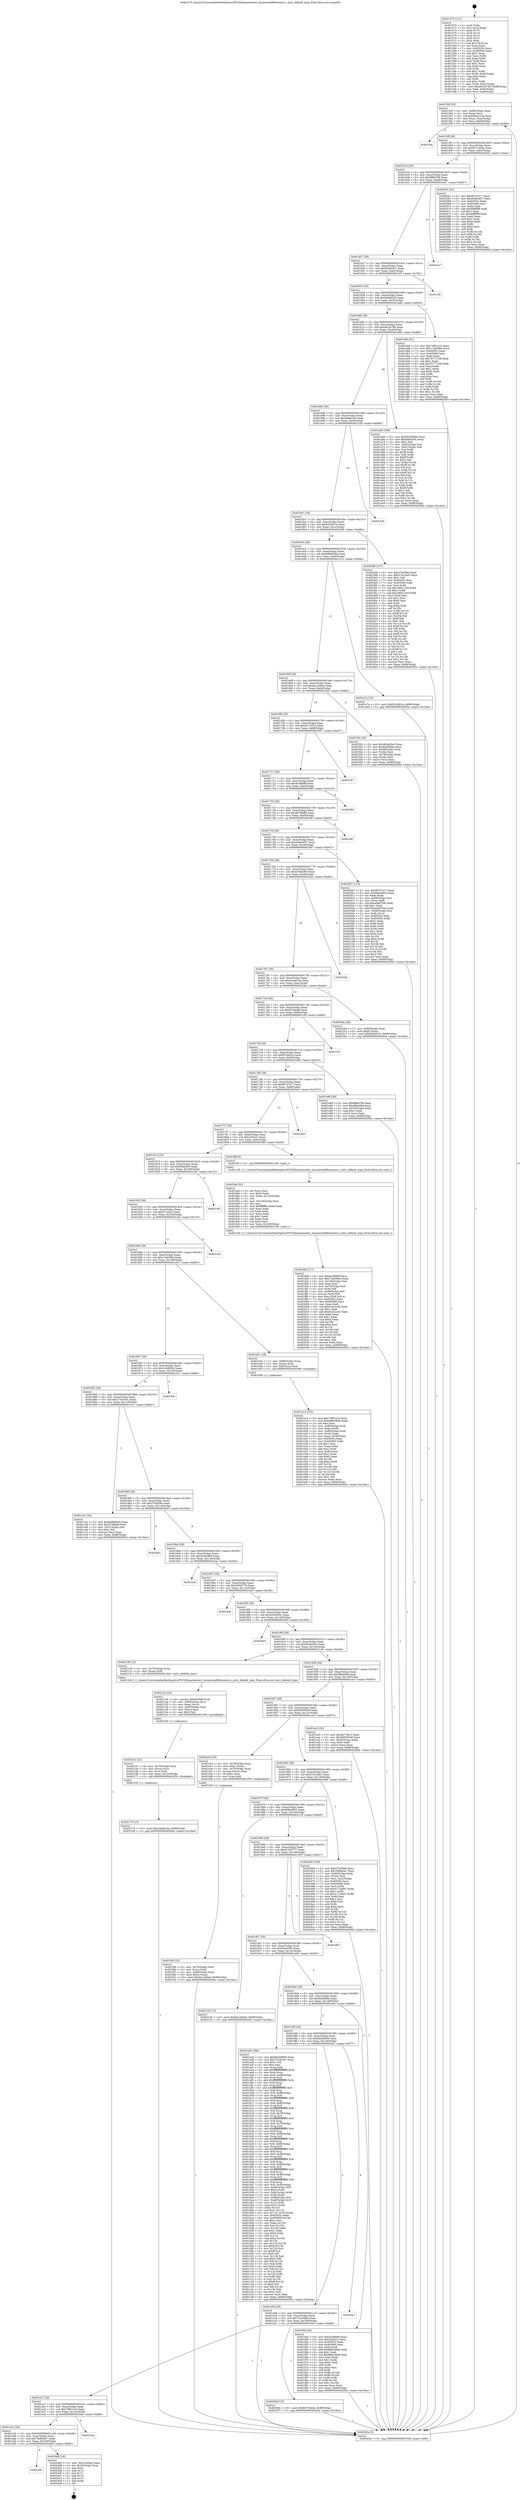 digraph "0x401570" {
  label = "0x401570 (/mnt/c/Users/mathe/Desktop/tcc/POCII/binaries/extr_linuxarchx86kvmmtrr.c_mtrr_default_type_Final-ollvm.out::main(0))"
  labelloc = "t"
  node[shape=record]

  Entry [label="",width=0.3,height=0.3,shape=circle,fillcolor=black,style=filled]
  "0x4015df" [label="{
     0x4015df [32]\l
     | [instrs]\l
     &nbsp;&nbsp;0x4015df \<+6\>: mov -0x98(%rbp),%eax\l
     &nbsp;&nbsp;0x4015e5 \<+2\>: mov %eax,%ecx\l
     &nbsp;&nbsp;0x4015e7 \<+6\>: sub $0x80b2c1be,%ecx\l
     &nbsp;&nbsp;0x4015ed \<+6\>: mov %eax,-0xac(%rbp)\l
     &nbsp;&nbsp;0x4015f3 \<+6\>: mov %ecx,-0xb0(%rbp)\l
     &nbsp;&nbsp;0x4015f9 \<+6\>: je 000000000040234a \<main+0xdda\>\l
  }"]
  "0x40234a" [label="{
     0x40234a\l
  }", style=dashed]
  "0x4015ff" [label="{
     0x4015ff [28]\l
     | [instrs]\l
     &nbsp;&nbsp;0x4015ff \<+5\>: jmp 0000000000401604 \<main+0x94\>\l
     &nbsp;&nbsp;0x401604 \<+6\>: mov -0xac(%rbp),%eax\l
     &nbsp;&nbsp;0x40160a \<+5\>: sub $0x82714b4a,%eax\l
     &nbsp;&nbsp;0x40160f \<+6\>: mov %eax,-0xb4(%rbp)\l
     &nbsp;&nbsp;0x401615 \<+6\>: je 000000000040205c \<main+0xaec\>\l
  }"]
  Exit [label="",width=0.3,height=0.3,shape=circle,fillcolor=black,style=filled,peripheries=2]
  "0x40205c" [label="{
     0x40205c [91]\l
     | [instrs]\l
     &nbsp;&nbsp;0x40205c \<+5\>: mov $0xf97d7e17,%eax\l
     &nbsp;&nbsp;0x402061 \<+5\>: mov $0xe04e3d37,%ecx\l
     &nbsp;&nbsp;0x402066 \<+7\>: mov 0x40505c,%edx\l
     &nbsp;&nbsp;0x40206d \<+7\>: mov 0x405060,%esi\l
     &nbsp;&nbsp;0x402074 \<+2\>: mov %edx,%edi\l
     &nbsp;&nbsp;0x402076 \<+6\>: add $0x4fdff5f9,%edi\l
     &nbsp;&nbsp;0x40207c \<+3\>: sub $0x1,%edi\l
     &nbsp;&nbsp;0x40207f \<+6\>: sub $0x4fdff5f9,%edi\l
     &nbsp;&nbsp;0x402085 \<+3\>: imul %edi,%edx\l
     &nbsp;&nbsp;0x402088 \<+3\>: and $0x1,%edx\l
     &nbsp;&nbsp;0x40208b \<+3\>: cmp $0x0,%edx\l
     &nbsp;&nbsp;0x40208e \<+4\>: sete %r8b\l
     &nbsp;&nbsp;0x402092 \<+3\>: cmp $0xa,%esi\l
     &nbsp;&nbsp;0x402095 \<+4\>: setl %r9b\l
     &nbsp;&nbsp;0x402099 \<+3\>: mov %r8b,%r10b\l
     &nbsp;&nbsp;0x40209c \<+3\>: and %r9b,%r10b\l
     &nbsp;&nbsp;0x40209f \<+3\>: xor %r9b,%r8b\l
     &nbsp;&nbsp;0x4020a2 \<+3\>: or %r8b,%r10b\l
     &nbsp;&nbsp;0x4020a5 \<+4\>: test $0x1,%r10b\l
     &nbsp;&nbsp;0x4020a9 \<+3\>: cmovne %ecx,%eax\l
     &nbsp;&nbsp;0x4020ac \<+6\>: mov %eax,-0x98(%rbp)\l
     &nbsp;&nbsp;0x4020b2 \<+5\>: jmp 000000000040265a \<main+0x10ea\>\l
  }"]
  "0x40161b" [label="{
     0x40161b [28]\l
     | [instrs]\l
     &nbsp;&nbsp;0x40161b \<+5\>: jmp 0000000000401620 \<main+0xb0\>\l
     &nbsp;&nbsp;0x401620 \<+6\>: mov -0xac(%rbp),%eax\l
     &nbsp;&nbsp;0x401626 \<+5\>: sub $0x8ffe8798,%eax\l
     &nbsp;&nbsp;0x40162b \<+6\>: mov %eax,-0xb8(%rbp)\l
     &nbsp;&nbsp;0x401631 \<+6\>: je 0000000000401ea7 \<main+0x937\>\l
  }"]
  "0x401a5f" [label="{
     0x401a5f\l
  }", style=dashed]
  "0x401ea7" [label="{
     0x401ea7\l
  }", style=dashed]
  "0x401637" [label="{
     0x401637 [28]\l
     | [instrs]\l
     &nbsp;&nbsp;0x401637 \<+5\>: jmp 000000000040163c \<main+0xcc\>\l
     &nbsp;&nbsp;0x40163c \<+6\>: mov -0xac(%rbp),%eax\l
     &nbsp;&nbsp;0x401642 \<+5\>: sub $0x90d624a7,%eax\l
     &nbsp;&nbsp;0x401647 \<+6\>: mov %eax,-0xbc(%rbp)\l
     &nbsp;&nbsp;0x40164d \<+6\>: je 0000000000401cf2 \<main+0x782\>\l
  }"]
  "0x4024d5" [label="{
     0x4024d5 [18]\l
     | [instrs]\l
     &nbsp;&nbsp;0x4024d5 \<+3\>: mov -0x2c(%rbp),%eax\l
     &nbsp;&nbsp;0x4024d8 \<+4\>: lea -0x28(%rbp),%rsp\l
     &nbsp;&nbsp;0x4024dc \<+1\>: pop %rbx\l
     &nbsp;&nbsp;0x4024dd \<+2\>: pop %r12\l
     &nbsp;&nbsp;0x4024df \<+2\>: pop %r13\l
     &nbsp;&nbsp;0x4024e1 \<+2\>: pop %r14\l
     &nbsp;&nbsp;0x4024e3 \<+2\>: pop %r15\l
     &nbsp;&nbsp;0x4024e5 \<+1\>: pop %rbp\l
     &nbsp;&nbsp;0x4024e6 \<+1\>: ret\l
  }"]
  "0x401cf2" [label="{
     0x401cf2\l
  }", style=dashed]
  "0x401653" [label="{
     0x401653 [28]\l
     | [instrs]\l
     &nbsp;&nbsp;0x401653 \<+5\>: jmp 0000000000401658 \<main+0xe8\>\l
     &nbsp;&nbsp;0x401658 \<+6\>: mov -0xac(%rbp),%eax\l
     &nbsp;&nbsp;0x40165e \<+5\>: sub $0x9a98db25,%eax\l
     &nbsp;&nbsp;0x401663 \<+6\>: mov %eax,-0xc0(%rbp)\l
     &nbsp;&nbsp;0x401669 \<+6\>: je 0000000000401da6 \<main+0x836\>\l
  }"]
  "0x401a43" [label="{
     0x401a43 [28]\l
     | [instrs]\l
     &nbsp;&nbsp;0x401a43 \<+5\>: jmp 0000000000401a48 \<main+0x4d8\>\l
     &nbsp;&nbsp;0x401a48 \<+6\>: mov -0xac(%rbp),%eax\l
     &nbsp;&nbsp;0x401a4e \<+5\>: sub $0x78d9e3e7,%eax\l
     &nbsp;&nbsp;0x401a53 \<+6\>: mov %eax,-0x150(%rbp)\l
     &nbsp;&nbsp;0x401a59 \<+6\>: je 00000000004024d5 \<main+0xf65\>\l
  }"]
  "0x401da6" [label="{
     0x401da6 [91]\l
     | [instrs]\l
     &nbsp;&nbsp;0x401da6 \<+5\>: mov $0x74f61e1b,%eax\l
     &nbsp;&nbsp;0x401dab \<+5\>: mov $0x17a6296a,%ecx\l
     &nbsp;&nbsp;0x401db0 \<+7\>: mov 0x40505c,%edx\l
     &nbsp;&nbsp;0x401db7 \<+7\>: mov 0x405060,%esi\l
     &nbsp;&nbsp;0x401dbe \<+2\>: mov %edx,%edi\l
     &nbsp;&nbsp;0x401dc0 \<+6\>: sub $0x7b771339,%edi\l
     &nbsp;&nbsp;0x401dc6 \<+3\>: sub $0x1,%edi\l
     &nbsp;&nbsp;0x401dc9 \<+6\>: add $0x7b771339,%edi\l
     &nbsp;&nbsp;0x401dcf \<+3\>: imul %edi,%edx\l
     &nbsp;&nbsp;0x401dd2 \<+3\>: and $0x1,%edx\l
     &nbsp;&nbsp;0x401dd5 \<+3\>: cmp $0x0,%edx\l
     &nbsp;&nbsp;0x401dd8 \<+4\>: sete %r8b\l
     &nbsp;&nbsp;0x401ddc \<+3\>: cmp $0xa,%esi\l
     &nbsp;&nbsp;0x401ddf \<+4\>: setl %r9b\l
     &nbsp;&nbsp;0x401de3 \<+3\>: mov %r8b,%r10b\l
     &nbsp;&nbsp;0x401de6 \<+3\>: and %r9b,%r10b\l
     &nbsp;&nbsp;0x401de9 \<+3\>: xor %r9b,%r8b\l
     &nbsp;&nbsp;0x401dec \<+3\>: or %r8b,%r10b\l
     &nbsp;&nbsp;0x401def \<+4\>: test $0x1,%r10b\l
     &nbsp;&nbsp;0x401df3 \<+3\>: cmovne %ecx,%eax\l
     &nbsp;&nbsp;0x401df6 \<+6\>: mov %eax,-0x98(%rbp)\l
     &nbsp;&nbsp;0x401dfc \<+5\>: jmp 000000000040265a \<main+0x10ea\>\l
  }"]
  "0x40166f" [label="{
     0x40166f [28]\l
     | [instrs]\l
     &nbsp;&nbsp;0x40166f \<+5\>: jmp 0000000000401674 \<main+0x104\>\l
     &nbsp;&nbsp;0x401674 \<+6\>: mov -0xac(%rbp),%eax\l
     &nbsp;&nbsp;0x40167a \<+5\>: sub $0xa9c2b788,%eax\l
     &nbsp;&nbsp;0x40167f \<+6\>: mov %eax,-0xc4(%rbp)\l
     &nbsp;&nbsp;0x401685 \<+6\>: je 0000000000401a69 \<main+0x4f9\>\l
  }"]
  "0x40254d" [label="{
     0x40254d\l
  }", style=dashed]
  "0x401a69" [label="{
     0x401a69 [106]\l
     | [instrs]\l
     &nbsp;&nbsp;0x401a69 \<+5\>: mov $0x6b2b9066,%eax\l
     &nbsp;&nbsp;0x401a6e \<+5\>: mov $0x64be55fc,%ecx\l
     &nbsp;&nbsp;0x401a73 \<+2\>: mov $0x1,%dl\l
     &nbsp;&nbsp;0x401a75 \<+7\>: mov -0x92(%rbp),%sil\l
     &nbsp;&nbsp;0x401a7c \<+7\>: mov -0x91(%rbp),%dil\l
     &nbsp;&nbsp;0x401a83 \<+3\>: mov %sil,%r8b\l
     &nbsp;&nbsp;0x401a86 \<+4\>: xor $0xff,%r8b\l
     &nbsp;&nbsp;0x401a8a \<+3\>: mov %dil,%r9b\l
     &nbsp;&nbsp;0x401a8d \<+4\>: xor $0xff,%r9b\l
     &nbsp;&nbsp;0x401a91 \<+3\>: xor $0x1,%dl\l
     &nbsp;&nbsp;0x401a94 \<+3\>: mov %r8b,%r10b\l
     &nbsp;&nbsp;0x401a97 \<+4\>: and $0xff,%r10b\l
     &nbsp;&nbsp;0x401a9b \<+3\>: and %dl,%sil\l
     &nbsp;&nbsp;0x401a9e \<+3\>: mov %r9b,%r11b\l
     &nbsp;&nbsp;0x401aa1 \<+4\>: and $0xff,%r11b\l
     &nbsp;&nbsp;0x401aa5 \<+3\>: and %dl,%dil\l
     &nbsp;&nbsp;0x401aa8 \<+3\>: or %sil,%r10b\l
     &nbsp;&nbsp;0x401aab \<+3\>: or %dil,%r11b\l
     &nbsp;&nbsp;0x401aae \<+3\>: xor %r11b,%r10b\l
     &nbsp;&nbsp;0x401ab1 \<+3\>: or %r9b,%r8b\l
     &nbsp;&nbsp;0x401ab4 \<+4\>: xor $0xff,%r8b\l
     &nbsp;&nbsp;0x401ab8 \<+3\>: or $0x1,%dl\l
     &nbsp;&nbsp;0x401abb \<+3\>: and %dl,%r8b\l
     &nbsp;&nbsp;0x401abe \<+3\>: or %r8b,%r10b\l
     &nbsp;&nbsp;0x401ac1 \<+4\>: test $0x1,%r10b\l
     &nbsp;&nbsp;0x401ac5 \<+3\>: cmovne %ecx,%eax\l
     &nbsp;&nbsp;0x401ac8 \<+6\>: mov %eax,-0x98(%rbp)\l
     &nbsp;&nbsp;0x401ace \<+5\>: jmp 000000000040265a \<main+0x10ea\>\l
  }"]
  "0x40168b" [label="{
     0x40168b [28]\l
     | [instrs]\l
     &nbsp;&nbsp;0x40168b \<+5\>: jmp 0000000000401690 \<main+0x120\>\l
     &nbsp;&nbsp;0x401690 \<+6\>: mov -0xac(%rbp),%eax\l
     &nbsp;&nbsp;0x401696 \<+5\>: sub $0xb0fa024d,%eax\l
     &nbsp;&nbsp;0x40169b \<+6\>: mov %eax,-0xc8(%rbp)\l
     &nbsp;&nbsp;0x4016a1 \<+6\>: je 0000000000402328 \<main+0xdb8\>\l
  }"]
  "0x40265a" [label="{
     0x40265a [5]\l
     | [instrs]\l
     &nbsp;&nbsp;0x40265a \<+5\>: jmp 00000000004015df \<main+0x6f\>\l
  }"]
  "0x401570" [label="{
     0x401570 [111]\l
     | [instrs]\l
     &nbsp;&nbsp;0x401570 \<+1\>: push %rbp\l
     &nbsp;&nbsp;0x401571 \<+3\>: mov %rsp,%rbp\l
     &nbsp;&nbsp;0x401574 \<+2\>: push %r15\l
     &nbsp;&nbsp;0x401576 \<+2\>: push %r14\l
     &nbsp;&nbsp;0x401578 \<+2\>: push %r13\l
     &nbsp;&nbsp;0x40157a \<+2\>: push %r12\l
     &nbsp;&nbsp;0x40157c \<+1\>: push %rbx\l
     &nbsp;&nbsp;0x40157d \<+7\>: sub $0x158,%rsp\l
     &nbsp;&nbsp;0x401584 \<+2\>: xor %eax,%eax\l
     &nbsp;&nbsp;0x401586 \<+7\>: mov 0x40505c,%ecx\l
     &nbsp;&nbsp;0x40158d \<+7\>: mov 0x405060,%edx\l
     &nbsp;&nbsp;0x401594 \<+3\>: sub $0x1,%eax\l
     &nbsp;&nbsp;0x401597 \<+3\>: mov %ecx,%r8d\l
     &nbsp;&nbsp;0x40159a \<+3\>: add %eax,%r8d\l
     &nbsp;&nbsp;0x40159d \<+4\>: imul %r8d,%ecx\l
     &nbsp;&nbsp;0x4015a1 \<+3\>: and $0x1,%ecx\l
     &nbsp;&nbsp;0x4015a4 \<+3\>: cmp $0x0,%ecx\l
     &nbsp;&nbsp;0x4015a7 \<+4\>: sete %r9b\l
     &nbsp;&nbsp;0x4015ab \<+4\>: and $0x1,%r9b\l
     &nbsp;&nbsp;0x4015af \<+7\>: mov %r9b,-0x92(%rbp)\l
     &nbsp;&nbsp;0x4015b6 \<+3\>: cmp $0xa,%edx\l
     &nbsp;&nbsp;0x4015b9 \<+4\>: setl %r9b\l
     &nbsp;&nbsp;0x4015bd \<+4\>: and $0x1,%r9b\l
     &nbsp;&nbsp;0x4015c1 \<+7\>: mov %r9b,-0x91(%rbp)\l
     &nbsp;&nbsp;0x4015c8 \<+10\>: movl $0xa9c2b788,-0x98(%rbp)\l
     &nbsp;&nbsp;0x4015d2 \<+6\>: mov %edi,-0x9c(%rbp)\l
     &nbsp;&nbsp;0x4015d8 \<+7\>: mov %rsi,-0xa8(%rbp)\l
  }"]
  "0x402176" [label="{
     0x402176 [15]\l
     | [instrs]\l
     &nbsp;&nbsp;0x402176 \<+10\>: movl $0xe3aa91da,-0x98(%rbp)\l
     &nbsp;&nbsp;0x402180 \<+5\>: jmp 000000000040265a \<main+0x10ea\>\l
  }"]
  "0x402328" [label="{
     0x402328\l
  }", style=dashed]
  "0x4016a7" [label="{
     0x4016a7 [28]\l
     | [instrs]\l
     &nbsp;&nbsp;0x4016a7 \<+5\>: jmp 00000000004016ac \<main+0x13c\>\l
     &nbsp;&nbsp;0x4016ac \<+6\>: mov -0xac(%rbp),%eax\l
     &nbsp;&nbsp;0x4016b2 \<+5\>: sub $0xb2fc9514,%eax\l
     &nbsp;&nbsp;0x4016b7 \<+6\>: mov %eax,-0xcc(%rbp)\l
     &nbsp;&nbsp;0x4016bd \<+6\>: je 00000000004023d6 \<main+0xe66\>\l
  }"]
  "0x402161" [label="{
     0x402161 [21]\l
     | [instrs]\l
     &nbsp;&nbsp;0x402161 \<+4\>: mov -0x70(%rbp),%rcx\l
     &nbsp;&nbsp;0x402165 \<+3\>: mov (%rcx),%rcx\l
     &nbsp;&nbsp;0x402168 \<+3\>: mov %rcx,%rdi\l
     &nbsp;&nbsp;0x40216b \<+6\>: mov %eax,-0x15c(%rbp)\l
     &nbsp;&nbsp;0x402171 \<+5\>: call 0000000000401030 \<free@plt\>\l
     | [calls]\l
     &nbsp;&nbsp;0x401030 \{1\} (unknown)\l
  }"]
  "0x4023d6" [label="{
     0x4023d6 [147]\l
     | [instrs]\l
     &nbsp;&nbsp;0x4023d6 \<+5\>: mov $0x276cf58e,%eax\l
     &nbsp;&nbsp;0x4023db \<+5\>: mov $0x57d145e3,%ecx\l
     &nbsp;&nbsp;0x4023e0 \<+2\>: mov $0x1,%dl\l
     &nbsp;&nbsp;0x4023e2 \<+7\>: mov 0x40505c,%esi\l
     &nbsp;&nbsp;0x4023e9 \<+7\>: mov 0x405060,%edi\l
     &nbsp;&nbsp;0x4023f0 \<+3\>: mov %esi,%r8d\l
     &nbsp;&nbsp;0x4023f3 \<+7\>: sub $0x1892125d,%r8d\l
     &nbsp;&nbsp;0x4023fa \<+4\>: sub $0x1,%r8d\l
     &nbsp;&nbsp;0x4023fe \<+7\>: add $0x1892125d,%r8d\l
     &nbsp;&nbsp;0x402405 \<+4\>: imul %r8d,%esi\l
     &nbsp;&nbsp;0x402409 \<+3\>: and $0x1,%esi\l
     &nbsp;&nbsp;0x40240c \<+3\>: cmp $0x0,%esi\l
     &nbsp;&nbsp;0x40240f \<+4\>: sete %r9b\l
     &nbsp;&nbsp;0x402413 \<+3\>: cmp $0xa,%edi\l
     &nbsp;&nbsp;0x402416 \<+4\>: setl %r10b\l
     &nbsp;&nbsp;0x40241a \<+3\>: mov %r9b,%r11b\l
     &nbsp;&nbsp;0x40241d \<+4\>: xor $0xff,%r11b\l
     &nbsp;&nbsp;0x402421 \<+3\>: mov %r10b,%bl\l
     &nbsp;&nbsp;0x402424 \<+3\>: xor $0xff,%bl\l
     &nbsp;&nbsp;0x402427 \<+3\>: xor $0x1,%dl\l
     &nbsp;&nbsp;0x40242a \<+3\>: mov %r11b,%r14b\l
     &nbsp;&nbsp;0x40242d \<+4\>: and $0xff,%r14b\l
     &nbsp;&nbsp;0x402431 \<+3\>: and %dl,%r9b\l
     &nbsp;&nbsp;0x402434 \<+3\>: mov %bl,%r15b\l
     &nbsp;&nbsp;0x402437 \<+4\>: and $0xff,%r15b\l
     &nbsp;&nbsp;0x40243b \<+3\>: and %dl,%r10b\l
     &nbsp;&nbsp;0x40243e \<+3\>: or %r9b,%r14b\l
     &nbsp;&nbsp;0x402441 \<+3\>: or %r10b,%r15b\l
     &nbsp;&nbsp;0x402444 \<+3\>: xor %r15b,%r14b\l
     &nbsp;&nbsp;0x402447 \<+3\>: or %bl,%r11b\l
     &nbsp;&nbsp;0x40244a \<+4\>: xor $0xff,%r11b\l
     &nbsp;&nbsp;0x40244e \<+3\>: or $0x1,%dl\l
     &nbsp;&nbsp;0x402451 \<+3\>: and %dl,%r11b\l
     &nbsp;&nbsp;0x402454 \<+3\>: or %r11b,%r14b\l
     &nbsp;&nbsp;0x402457 \<+4\>: test $0x1,%r14b\l
     &nbsp;&nbsp;0x40245b \<+3\>: cmovne %ecx,%eax\l
     &nbsp;&nbsp;0x40245e \<+6\>: mov %eax,-0x98(%rbp)\l
     &nbsp;&nbsp;0x402464 \<+5\>: jmp 000000000040265a \<main+0x10ea\>\l
  }"]
  "0x4016c3" [label="{
     0x4016c3 [28]\l
     | [instrs]\l
     &nbsp;&nbsp;0x4016c3 \<+5\>: jmp 00000000004016c8 \<main+0x158\>\l
     &nbsp;&nbsp;0x4016c8 \<+6\>: mov -0xac(%rbp),%eax\l
     &nbsp;&nbsp;0x4016ce \<+5\>: sub $0xb866364e,%eax\l
     &nbsp;&nbsp;0x4016d3 \<+6\>: mov %eax,-0xd0(%rbp)\l
     &nbsp;&nbsp;0x4016d9 \<+6\>: je 0000000000401e7a \<main+0x90a\>\l
  }"]
  "0x402144" [label="{
     0x402144 [29]\l
     | [instrs]\l
     &nbsp;&nbsp;0x402144 \<+10\>: movabs $0x4030d6,%rdi\l
     &nbsp;&nbsp;0x40214e \<+4\>: mov -0x60(%rbp),%rcx\l
     &nbsp;&nbsp;0x402152 \<+2\>: mov %eax,(%rcx)\l
     &nbsp;&nbsp;0x402154 \<+4\>: mov -0x60(%rbp),%rcx\l
     &nbsp;&nbsp;0x402158 \<+2\>: mov (%rcx),%esi\l
     &nbsp;&nbsp;0x40215a \<+2\>: mov $0x0,%al\l
     &nbsp;&nbsp;0x40215c \<+5\>: call 0000000000401040 \<printf@plt\>\l
     | [calls]\l
     &nbsp;&nbsp;0x401040 \{1\} (unknown)\l
  }"]
  "0x401e7a" [label="{
     0x401e7a [15]\l
     | [instrs]\l
     &nbsp;&nbsp;0x401e7a \<+10\>: movl $0xf516d01a,-0x98(%rbp)\l
     &nbsp;&nbsp;0x401e84 \<+5\>: jmp 000000000040265a \<main+0x10ea\>\l
  }"]
  "0x4016df" [label="{
     0x4016df [28]\l
     | [instrs]\l
     &nbsp;&nbsp;0x4016df \<+5\>: jmp 00000000004016e4 \<main+0x174\>\l
     &nbsp;&nbsp;0x4016e4 \<+6\>: mov -0xac(%rbp),%eax\l
     &nbsp;&nbsp;0x4016ea \<+5\>: sub $0xda12d0ad,%eax\l
     &nbsp;&nbsp;0x4016ef \<+6\>: mov %eax,-0xd4(%rbp)\l
     &nbsp;&nbsp;0x4016f5 \<+6\>: je 0000000000401f20 \<main+0x9b0\>\l
  }"]
  "0x401a27" [label="{
     0x401a27 [28]\l
     | [instrs]\l
     &nbsp;&nbsp;0x401a27 \<+5\>: jmp 0000000000401a2c \<main+0x4bc\>\l
     &nbsp;&nbsp;0x401a2c \<+6\>: mov -0xac(%rbp),%eax\l
     &nbsp;&nbsp;0x401a32 \<+5\>: sub $0x74f61e1b,%eax\l
     &nbsp;&nbsp;0x401a37 \<+6\>: mov %eax,-0x14c(%rbp)\l
     &nbsp;&nbsp;0x401a3d \<+6\>: je 000000000040254d \<main+0xfdd\>\l
  }"]
  "0x401f20" [label="{
     0x401f20 [36]\l
     | [instrs]\l
     &nbsp;&nbsp;0x401f20 \<+5\>: mov $0x463a05e3,%eax\l
     &nbsp;&nbsp;0x401f25 \<+5\>: mov $0x6a00fdda,%ecx\l
     &nbsp;&nbsp;0x401f2a \<+4\>: mov -0x68(%rbp),%rdx\l
     &nbsp;&nbsp;0x401f2e \<+2\>: mov (%rdx),%esi\l
     &nbsp;&nbsp;0x401f30 \<+4\>: mov -0x78(%rbp),%rdx\l
     &nbsp;&nbsp;0x401f34 \<+2\>: cmp (%rdx),%esi\l
     &nbsp;&nbsp;0x401f36 \<+3\>: cmovl %ecx,%eax\l
     &nbsp;&nbsp;0x401f39 \<+6\>: mov %eax,-0x98(%rbp)\l
     &nbsp;&nbsp;0x401f3f \<+5\>: jmp 000000000040265a \<main+0x10ea\>\l
  }"]
  "0x4016fb" [label="{
     0x4016fb [28]\l
     | [instrs]\l
     &nbsp;&nbsp;0x4016fb \<+5\>: jmp 0000000000401700 \<main+0x190\>\l
     &nbsp;&nbsp;0x401700 \<+6\>: mov -0xac(%rbp),%eax\l
     &nbsp;&nbsp;0x401706 \<+5\>: sub $0xda77af13,%eax\l
     &nbsp;&nbsp;0x40170b \<+6\>: mov %eax,-0xd8(%rbp)\l
     &nbsp;&nbsp;0x401711 \<+6\>: je 0000000000402397 \<main+0xe27\>\l
  }"]
  "0x40204d" [label="{
     0x40204d [15]\l
     | [instrs]\l
     &nbsp;&nbsp;0x40204d \<+10\>: movl $0x82714b4a,-0x98(%rbp)\l
     &nbsp;&nbsp;0x402057 \<+5\>: jmp 000000000040265a \<main+0x10ea\>\l
  }"]
  "0x402397" [label="{
     0x402397\l
  }", style=dashed]
  "0x401717" [label="{
     0x401717 [28]\l
     | [instrs]\l
     &nbsp;&nbsp;0x401717 \<+5\>: jmp 000000000040171c \<main+0x1ac\>\l
     &nbsp;&nbsp;0x40171c \<+6\>: mov -0xac(%rbp),%eax\l
     &nbsp;&nbsp;0x401722 \<+5\>: sub $0xdc38fd8f,%eax\l
     &nbsp;&nbsp;0x401727 \<+6\>: mov %eax,-0xdc(%rbp)\l
     &nbsp;&nbsp;0x40172d \<+6\>: je 0000000000402580 \<main+0x1010\>\l
  }"]
  "0x401a0b" [label="{
     0x401a0b [28]\l
     | [instrs]\l
     &nbsp;&nbsp;0x401a0b \<+5\>: jmp 0000000000401a10 \<main+0x4a0\>\l
     &nbsp;&nbsp;0x401a10 \<+6\>: mov -0xac(%rbp),%eax\l
     &nbsp;&nbsp;0x401a16 \<+5\>: sub $0x72a459e3,%eax\l
     &nbsp;&nbsp;0x401a1b \<+6\>: mov %eax,-0x148(%rbp)\l
     &nbsp;&nbsp;0x401a21 \<+6\>: je 000000000040204d \<main+0xadd\>\l
  }"]
  "0x402580" [label="{
     0x402580\l
  }", style=dashed]
  "0x401733" [label="{
     0x401733 [28]\l
     | [instrs]\l
     &nbsp;&nbsp;0x401733 \<+5\>: jmp 0000000000401738 \<main+0x1c8\>\l
     &nbsp;&nbsp;0x401738 \<+6\>: mov -0xac(%rbp),%eax\l
     &nbsp;&nbsp;0x40173e \<+5\>: sub $0xdd7d8df5,%eax\l
     &nbsp;&nbsp;0x401743 \<+6\>: mov %eax,-0xe0(%rbp)\l
     &nbsp;&nbsp;0x401749 \<+6\>: je 000000000040229f \<main+0xd2f\>\l
  }"]
  "0x4024e7" [label="{
     0x4024e7\l
  }", style=dashed]
  "0x40229f" [label="{
     0x40229f\l
  }", style=dashed]
  "0x40174f" [label="{
     0x40174f [28]\l
     | [instrs]\l
     &nbsp;&nbsp;0x40174f \<+5\>: jmp 0000000000401754 \<main+0x1e4\>\l
     &nbsp;&nbsp;0x401754 \<+6\>: mov -0xac(%rbp),%eax\l
     &nbsp;&nbsp;0x40175a \<+5\>: sub $0xe04e3d37,%eax\l
     &nbsp;&nbsp;0x40175f \<+6\>: mov %eax,-0xe4(%rbp)\l
     &nbsp;&nbsp;0x401765 \<+6\>: je 00000000004020b7 \<main+0xb47\>\l
  }"]
  "0x401fd8" [label="{
     0x401fd8 [117]\l
     | [instrs]\l
     &nbsp;&nbsp;0x401fd8 \<+5\>: mov $0xdc38fd8f,%ecx\l
     &nbsp;&nbsp;0x401fdd \<+5\>: mov $0x72a459e3,%edx\l
     &nbsp;&nbsp;0x401fe2 \<+6\>: mov -0x158(%rbp),%esi\l
     &nbsp;&nbsp;0x401fe8 \<+3\>: imul %eax,%esi\l
     &nbsp;&nbsp;0x401feb \<+4\>: mov -0x70(%rbp),%r8\l
     &nbsp;&nbsp;0x401fef \<+3\>: mov (%r8),%r8\l
     &nbsp;&nbsp;0x401ff2 \<+4\>: mov -0x68(%rbp),%r9\l
     &nbsp;&nbsp;0x401ff6 \<+3\>: movslq (%r9),%r9\l
     &nbsp;&nbsp;0x401ff9 \<+4\>: mov %esi,(%r8,%r9,4)\l
     &nbsp;&nbsp;0x401ffd \<+7\>: mov 0x40505c,%eax\l
     &nbsp;&nbsp;0x402004 \<+7\>: mov 0x405060,%esi\l
     &nbsp;&nbsp;0x40200b \<+2\>: mov %eax,%edi\l
     &nbsp;&nbsp;0x40200d \<+6\>: sub $0x616c2cd2,%edi\l
     &nbsp;&nbsp;0x402013 \<+3\>: sub $0x1,%edi\l
     &nbsp;&nbsp;0x402016 \<+6\>: add $0x616c2cd2,%edi\l
     &nbsp;&nbsp;0x40201c \<+3\>: imul %edi,%eax\l
     &nbsp;&nbsp;0x40201f \<+3\>: and $0x1,%eax\l
     &nbsp;&nbsp;0x402022 \<+3\>: cmp $0x0,%eax\l
     &nbsp;&nbsp;0x402025 \<+4\>: sete %r10b\l
     &nbsp;&nbsp;0x402029 \<+3\>: cmp $0xa,%esi\l
     &nbsp;&nbsp;0x40202c \<+4\>: setl %r11b\l
     &nbsp;&nbsp;0x402030 \<+3\>: mov %r10b,%bl\l
     &nbsp;&nbsp;0x402033 \<+3\>: and %r11b,%bl\l
     &nbsp;&nbsp;0x402036 \<+3\>: xor %r11b,%r10b\l
     &nbsp;&nbsp;0x402039 \<+3\>: or %r10b,%bl\l
     &nbsp;&nbsp;0x40203c \<+3\>: test $0x1,%bl\l
     &nbsp;&nbsp;0x40203f \<+3\>: cmovne %edx,%ecx\l
     &nbsp;&nbsp;0x402042 \<+6\>: mov %ecx,-0x98(%rbp)\l
     &nbsp;&nbsp;0x402048 \<+5\>: jmp 000000000040265a \<main+0x10ea\>\l
  }"]
  "0x4020b7" [label="{
     0x4020b7 [114]\l
     | [instrs]\l
     &nbsp;&nbsp;0x4020b7 \<+5\>: mov $0xf97d7e17,%eax\l
     &nbsp;&nbsp;0x4020bc \<+5\>: mov $0x608e4653,%ecx\l
     &nbsp;&nbsp;0x4020c1 \<+2\>: xor %edx,%edx\l
     &nbsp;&nbsp;0x4020c3 \<+4\>: mov -0x68(%rbp),%rsi\l
     &nbsp;&nbsp;0x4020c7 \<+2\>: mov (%rsi),%edi\l
     &nbsp;&nbsp;0x4020c9 \<+6\>: sub $0xad4d75dc,%edi\l
     &nbsp;&nbsp;0x4020cf \<+3\>: add $0x1,%edi\l
     &nbsp;&nbsp;0x4020d2 \<+6\>: add $0xad4d75dc,%edi\l
     &nbsp;&nbsp;0x4020d8 \<+4\>: mov -0x68(%rbp),%rsi\l
     &nbsp;&nbsp;0x4020dc \<+2\>: mov %edi,(%rsi)\l
     &nbsp;&nbsp;0x4020de \<+7\>: mov 0x40505c,%edi\l
     &nbsp;&nbsp;0x4020e5 \<+8\>: mov 0x405060,%r8d\l
     &nbsp;&nbsp;0x4020ed \<+3\>: sub $0x1,%edx\l
     &nbsp;&nbsp;0x4020f0 \<+3\>: mov %edi,%r9d\l
     &nbsp;&nbsp;0x4020f3 \<+3\>: add %edx,%r9d\l
     &nbsp;&nbsp;0x4020f6 \<+4\>: imul %r9d,%edi\l
     &nbsp;&nbsp;0x4020fa \<+3\>: and $0x1,%edi\l
     &nbsp;&nbsp;0x4020fd \<+3\>: cmp $0x0,%edi\l
     &nbsp;&nbsp;0x402100 \<+4\>: sete %r10b\l
     &nbsp;&nbsp;0x402104 \<+4\>: cmp $0xa,%r8d\l
     &nbsp;&nbsp;0x402108 \<+4\>: setl %r11b\l
     &nbsp;&nbsp;0x40210c \<+3\>: mov %r10b,%bl\l
     &nbsp;&nbsp;0x40210f \<+3\>: and %r11b,%bl\l
     &nbsp;&nbsp;0x402112 \<+3\>: xor %r11b,%r10b\l
     &nbsp;&nbsp;0x402115 \<+3\>: or %r10b,%bl\l
     &nbsp;&nbsp;0x402118 \<+3\>: test $0x1,%bl\l
     &nbsp;&nbsp;0x40211b \<+3\>: cmovne %ecx,%eax\l
     &nbsp;&nbsp;0x40211e \<+6\>: mov %eax,-0x98(%rbp)\l
     &nbsp;&nbsp;0x402124 \<+5\>: jmp 000000000040265a \<main+0x10ea\>\l
  }"]
  "0x40176b" [label="{
     0x40176b [28]\l
     | [instrs]\l
     &nbsp;&nbsp;0x40176b \<+5\>: jmp 0000000000401770 \<main+0x200\>\l
     &nbsp;&nbsp;0x401770 \<+6\>: mov -0xac(%rbp),%eax\l
     &nbsp;&nbsp;0x401776 \<+5\>: sub $0xe30db260,%eax\l
     &nbsp;&nbsp;0x40177b \<+6\>: mov %eax,-0xe8(%rbp)\l
     &nbsp;&nbsp;0x401781 \<+6\>: je 00000000004022d2 \<main+0xd62\>\l
  }"]
  "0x401fa4" [label="{
     0x401fa4 [52]\l
     | [instrs]\l
     &nbsp;&nbsp;0x401fa4 \<+2\>: xor %ecx,%ecx\l
     &nbsp;&nbsp;0x401fa6 \<+5\>: mov $0x2,%edx\l
     &nbsp;&nbsp;0x401fab \<+6\>: mov %edx,-0x154(%rbp)\l
     &nbsp;&nbsp;0x401fb1 \<+1\>: cltd\l
     &nbsp;&nbsp;0x401fb2 \<+6\>: mov -0x154(%rbp),%esi\l
     &nbsp;&nbsp;0x401fb8 \<+2\>: idiv %esi\l
     &nbsp;&nbsp;0x401fba \<+6\>: imul $0xfffffffe,%edx,%edx\l
     &nbsp;&nbsp;0x401fc0 \<+2\>: mov %ecx,%edi\l
     &nbsp;&nbsp;0x401fc2 \<+2\>: sub %edx,%edi\l
     &nbsp;&nbsp;0x401fc4 \<+2\>: mov %ecx,%edx\l
     &nbsp;&nbsp;0x401fc6 \<+3\>: sub $0x1,%edx\l
     &nbsp;&nbsp;0x401fc9 \<+2\>: add %edx,%edi\l
     &nbsp;&nbsp;0x401fcb \<+2\>: sub %edi,%ecx\l
     &nbsp;&nbsp;0x401fcd \<+6\>: mov %ecx,-0x158(%rbp)\l
     &nbsp;&nbsp;0x401fd3 \<+5\>: call 0000000000401160 \<next_i\>\l
     | [calls]\l
     &nbsp;&nbsp;0x401160 \{1\} (/mnt/c/Users/mathe/Desktop/tcc/POCII/binaries/extr_linuxarchx86kvmmtrr.c_mtrr_default_type_Final-ollvm.out::next_i)\l
  }"]
  "0x4022d2" [label="{
     0x4022d2\l
  }", style=dashed]
  "0x401787" [label="{
     0x401787 [28]\l
     | [instrs]\l
     &nbsp;&nbsp;0x401787 \<+5\>: jmp 000000000040178c \<main+0x21c\>\l
     &nbsp;&nbsp;0x40178c \<+6\>: mov -0xac(%rbp),%eax\l
     &nbsp;&nbsp;0x401792 \<+5\>: sub $0xe3aa91da,%eax\l
     &nbsp;&nbsp;0x401797 \<+6\>: mov %eax,-0xec(%rbp)\l
     &nbsp;&nbsp;0x40179d \<+6\>: je 00000000004023ba \<main+0xe4a\>\l
  }"]
  "0x4019ef" [label="{
     0x4019ef [28]\l
     | [instrs]\l
     &nbsp;&nbsp;0x4019ef \<+5\>: jmp 00000000004019f4 \<main+0x484\>\l
     &nbsp;&nbsp;0x4019f4 \<+6\>: mov -0xac(%rbp),%eax\l
     &nbsp;&nbsp;0x4019fa \<+5\>: sub $0x6b2b9066,%eax\l
     &nbsp;&nbsp;0x4019ff \<+6\>: mov %eax,-0x144(%rbp)\l
     &nbsp;&nbsp;0x401a05 \<+6\>: je 00000000004024e7 \<main+0xf77\>\l
  }"]
  "0x4023ba" [label="{
     0x4023ba [28]\l
     | [instrs]\l
     &nbsp;&nbsp;0x4023ba \<+7\>: mov -0x90(%rbp),%rax\l
     &nbsp;&nbsp;0x4023c1 \<+6\>: movl $0x0,(%rax)\l
     &nbsp;&nbsp;0x4023c7 \<+10\>: movl $0xb2fc9514,-0x98(%rbp)\l
     &nbsp;&nbsp;0x4023d1 \<+5\>: jmp 000000000040265a \<main+0x10ea\>\l
  }"]
  "0x4017a3" [label="{
     0x4017a3 [28]\l
     | [instrs]\l
     &nbsp;&nbsp;0x4017a3 \<+5\>: jmp 00000000004017a8 \<main+0x238\>\l
     &nbsp;&nbsp;0x4017a8 \<+6\>: mov -0xac(%rbp),%eax\l
     &nbsp;&nbsp;0x4017ae \<+5\>: sub $0xf27fde46,%eax\l
     &nbsp;&nbsp;0x4017b3 \<+6\>: mov %eax,-0xf0(%rbp)\l
     &nbsp;&nbsp;0x4017b9 \<+6\>: je 0000000000401c5f \<main+0x6ef\>\l
  }"]
  "0x401f44" [label="{
     0x401f44 [91]\l
     | [instrs]\l
     &nbsp;&nbsp;0x401f44 \<+5\>: mov $0xdc38fd8f,%eax\l
     &nbsp;&nbsp;0x401f49 \<+5\>: mov $0x2cf2421,%ecx\l
     &nbsp;&nbsp;0x401f4e \<+7\>: mov 0x40505c,%edx\l
     &nbsp;&nbsp;0x401f55 \<+7\>: mov 0x405060,%esi\l
     &nbsp;&nbsp;0x401f5c \<+2\>: mov %edx,%edi\l
     &nbsp;&nbsp;0x401f5e \<+6\>: add $0x968248e6,%edi\l
     &nbsp;&nbsp;0x401f64 \<+3\>: sub $0x1,%edi\l
     &nbsp;&nbsp;0x401f67 \<+6\>: sub $0x968248e6,%edi\l
     &nbsp;&nbsp;0x401f6d \<+3\>: imul %edi,%edx\l
     &nbsp;&nbsp;0x401f70 \<+3\>: and $0x1,%edx\l
     &nbsp;&nbsp;0x401f73 \<+3\>: cmp $0x0,%edx\l
     &nbsp;&nbsp;0x401f76 \<+4\>: sete %r8b\l
     &nbsp;&nbsp;0x401f7a \<+3\>: cmp $0xa,%esi\l
     &nbsp;&nbsp;0x401f7d \<+4\>: setl %r9b\l
     &nbsp;&nbsp;0x401f81 \<+3\>: mov %r8b,%r10b\l
     &nbsp;&nbsp;0x401f84 \<+3\>: and %r9b,%r10b\l
     &nbsp;&nbsp;0x401f87 \<+3\>: xor %r9b,%r8b\l
     &nbsp;&nbsp;0x401f8a \<+3\>: or %r8b,%r10b\l
     &nbsp;&nbsp;0x401f8d \<+4\>: test $0x1,%r10b\l
     &nbsp;&nbsp;0x401f91 \<+3\>: cmovne %ecx,%eax\l
     &nbsp;&nbsp;0x401f94 \<+6\>: mov %eax,-0x98(%rbp)\l
     &nbsp;&nbsp;0x401f9a \<+5\>: jmp 000000000040265a \<main+0x10ea\>\l
  }"]
  "0x401c5f" [label="{
     0x401c5f\l
  }", style=dashed]
  "0x4017bf" [label="{
     0x4017bf [28]\l
     | [instrs]\l
     &nbsp;&nbsp;0x4017bf \<+5\>: jmp 00000000004017c4 \<main+0x254\>\l
     &nbsp;&nbsp;0x4017c4 \<+6\>: mov -0xac(%rbp),%eax\l
     &nbsp;&nbsp;0x4017ca \<+5\>: sub $0xf516d01a,%eax\l
     &nbsp;&nbsp;0x4017cf \<+6\>: mov %eax,-0xf4(%rbp)\l
     &nbsp;&nbsp;0x4017d5 \<+6\>: je 0000000000401e89 \<main+0x919\>\l
  }"]
  "0x401f00" [label="{
     0x401f00 [32]\l
     | [instrs]\l
     &nbsp;&nbsp;0x401f00 \<+4\>: mov -0x70(%rbp),%rdi\l
     &nbsp;&nbsp;0x401f04 \<+3\>: mov %rax,(%rdi)\l
     &nbsp;&nbsp;0x401f07 \<+4\>: mov -0x68(%rbp),%rax\l
     &nbsp;&nbsp;0x401f0b \<+6\>: movl $0x0,(%rax)\l
     &nbsp;&nbsp;0x401f11 \<+10\>: movl $0xda12d0ad,-0x98(%rbp)\l
     &nbsp;&nbsp;0x401f1b \<+5\>: jmp 000000000040265a \<main+0x10ea\>\l
  }"]
  "0x401e89" [label="{
     0x401e89 [30]\l
     | [instrs]\l
     &nbsp;&nbsp;0x401e89 \<+5\>: mov $0x8ffe8798,%eax\l
     &nbsp;&nbsp;0x401e8e \<+5\>: mov $0x4ffa46bd,%ecx\l
     &nbsp;&nbsp;0x401e93 \<+3\>: mov -0x30(%rbp),%edx\l
     &nbsp;&nbsp;0x401e96 \<+3\>: cmp $0x1,%edx\l
     &nbsp;&nbsp;0x401e99 \<+3\>: cmovl %ecx,%eax\l
     &nbsp;&nbsp;0x401e9c \<+6\>: mov %eax,-0x98(%rbp)\l
     &nbsp;&nbsp;0x401ea2 \<+5\>: jmp 000000000040265a \<main+0x10ea\>\l
  }"]
  "0x4017db" [label="{
     0x4017db [28]\l
     | [instrs]\l
     &nbsp;&nbsp;0x4017db \<+5\>: jmp 00000000004017e0 \<main+0x270\>\l
     &nbsp;&nbsp;0x4017e0 \<+6\>: mov -0xac(%rbp),%eax\l
     &nbsp;&nbsp;0x4017e6 \<+5\>: sub $0xf97d7e17,%eax\l
     &nbsp;&nbsp;0x4017eb \<+6\>: mov %eax,-0xf8(%rbp)\l
     &nbsp;&nbsp;0x4017f1 \<+6\>: je 00000000004025e3 \<main+0x1073\>\l
  }"]
  "0x401e14" [label="{
     0x401e14 [102]\l
     | [instrs]\l
     &nbsp;&nbsp;0x401e14 \<+5\>: mov $0x74f61e1b,%ecx\l
     &nbsp;&nbsp;0x401e19 \<+5\>: mov $0xb866364e,%edx\l
     &nbsp;&nbsp;0x401e1e \<+2\>: xor %esi,%esi\l
     &nbsp;&nbsp;0x401e20 \<+4\>: mov -0x80(%rbp),%rdi\l
     &nbsp;&nbsp;0x401e24 \<+2\>: mov %eax,(%rdi)\l
     &nbsp;&nbsp;0x401e26 \<+4\>: mov -0x80(%rbp),%rdi\l
     &nbsp;&nbsp;0x401e2a \<+2\>: mov (%rdi),%eax\l
     &nbsp;&nbsp;0x401e2c \<+3\>: mov %eax,-0x30(%rbp)\l
     &nbsp;&nbsp;0x401e2f \<+7\>: mov 0x40505c,%eax\l
     &nbsp;&nbsp;0x401e36 \<+8\>: mov 0x405060,%r8d\l
     &nbsp;&nbsp;0x401e3e \<+3\>: sub $0x1,%esi\l
     &nbsp;&nbsp;0x401e41 \<+3\>: mov %eax,%r9d\l
     &nbsp;&nbsp;0x401e44 \<+3\>: add %esi,%r9d\l
     &nbsp;&nbsp;0x401e47 \<+4\>: imul %r9d,%eax\l
     &nbsp;&nbsp;0x401e4b \<+3\>: and $0x1,%eax\l
     &nbsp;&nbsp;0x401e4e \<+3\>: cmp $0x0,%eax\l
     &nbsp;&nbsp;0x401e51 \<+4\>: sete %r10b\l
     &nbsp;&nbsp;0x401e55 \<+4\>: cmp $0xa,%r8d\l
     &nbsp;&nbsp;0x401e59 \<+4\>: setl %r11b\l
     &nbsp;&nbsp;0x401e5d \<+3\>: mov %r10b,%bl\l
     &nbsp;&nbsp;0x401e60 \<+3\>: and %r11b,%bl\l
     &nbsp;&nbsp;0x401e63 \<+3\>: xor %r11b,%r10b\l
     &nbsp;&nbsp;0x401e66 \<+3\>: or %r10b,%bl\l
     &nbsp;&nbsp;0x401e69 \<+3\>: test $0x1,%bl\l
     &nbsp;&nbsp;0x401e6c \<+3\>: cmovne %edx,%ecx\l
     &nbsp;&nbsp;0x401e6f \<+6\>: mov %ecx,-0x98(%rbp)\l
     &nbsp;&nbsp;0x401e75 \<+5\>: jmp 000000000040265a \<main+0x10ea\>\l
  }"]
  "0x4025e3" [label="{
     0x4025e3\l
  }", style=dashed]
  "0x4017f7" [label="{
     0x4017f7 [28]\l
     | [instrs]\l
     &nbsp;&nbsp;0x4017f7 \<+5\>: jmp 00000000004017fc \<main+0x28c\>\l
     &nbsp;&nbsp;0x4017fc \<+6\>: mov -0xac(%rbp),%eax\l
     &nbsp;&nbsp;0x401802 \<+5\>: sub $0x2cf2421,%eax\l
     &nbsp;&nbsp;0x401807 \<+6\>: mov %eax,-0xfc(%rbp)\l
     &nbsp;&nbsp;0x40180d \<+6\>: je 0000000000401f9f \<main+0xa2f\>\l
  }"]
  "0x4019d3" [label="{
     0x4019d3 [28]\l
     | [instrs]\l
     &nbsp;&nbsp;0x4019d3 \<+5\>: jmp 00000000004019d8 \<main+0x468\>\l
     &nbsp;&nbsp;0x4019d8 \<+6\>: mov -0xac(%rbp),%eax\l
     &nbsp;&nbsp;0x4019de \<+5\>: sub $0x6a00fdda,%eax\l
     &nbsp;&nbsp;0x4019e3 \<+6\>: mov %eax,-0x140(%rbp)\l
     &nbsp;&nbsp;0x4019e9 \<+6\>: je 0000000000401f44 \<main+0x9d4\>\l
  }"]
  "0x401f9f" [label="{
     0x401f9f [5]\l
     | [instrs]\l
     &nbsp;&nbsp;0x401f9f \<+5\>: call 0000000000401160 \<next_i\>\l
     | [calls]\l
     &nbsp;&nbsp;0x401160 \{1\} (/mnt/c/Users/mathe/Desktop/tcc/POCII/binaries/extr_linuxarchx86kvmmtrr.c_mtrr_default_type_Final-ollvm.out::next_i)\l
  }"]
  "0x401813" [label="{
     0x401813 [28]\l
     | [instrs]\l
     &nbsp;&nbsp;0x401813 \<+5\>: jmp 0000000000401818 \<main+0x2a8\>\l
     &nbsp;&nbsp;0x401818 \<+6\>: mov -0xac(%rbp),%eax\l
     &nbsp;&nbsp;0x40181e \<+5\>: sub $0x69bb854,%eax\l
     &nbsp;&nbsp;0x401823 \<+6\>: mov %eax,-0x100(%rbp)\l
     &nbsp;&nbsp;0x401829 \<+6\>: je 0000000000402185 \<main+0xc15\>\l
  }"]
  "0x401ad3" [label="{
     0x401ad3 [366]\l
     | [instrs]\l
     &nbsp;&nbsp;0x401ad3 \<+5\>: mov $0x6b2b9066,%eax\l
     &nbsp;&nbsp;0x401ad8 \<+5\>: mov $0x275c6181,%ecx\l
     &nbsp;&nbsp;0x401add \<+2\>: mov $0x1,%dl\l
     &nbsp;&nbsp;0x401adf \<+2\>: xor %esi,%esi\l
     &nbsp;&nbsp;0x401ae1 \<+3\>: mov %rsp,%rdi\l
     &nbsp;&nbsp;0x401ae4 \<+4\>: add $0xfffffffffffffff0,%rdi\l
     &nbsp;&nbsp;0x401ae8 \<+3\>: mov %rdi,%rsp\l
     &nbsp;&nbsp;0x401aeb \<+7\>: mov %rdi,-0x90(%rbp)\l
     &nbsp;&nbsp;0x401af2 \<+3\>: mov %rsp,%rdi\l
     &nbsp;&nbsp;0x401af5 \<+4\>: add $0xfffffffffffffff0,%rdi\l
     &nbsp;&nbsp;0x401af9 \<+3\>: mov %rdi,%rsp\l
     &nbsp;&nbsp;0x401afc \<+3\>: mov %rsp,%r8\l
     &nbsp;&nbsp;0x401aff \<+4\>: add $0xfffffffffffffff0,%r8\l
     &nbsp;&nbsp;0x401b03 \<+3\>: mov %r8,%rsp\l
     &nbsp;&nbsp;0x401b06 \<+7\>: mov %r8,-0x88(%rbp)\l
     &nbsp;&nbsp;0x401b0d \<+3\>: mov %rsp,%r8\l
     &nbsp;&nbsp;0x401b10 \<+4\>: add $0xfffffffffffffff0,%r8\l
     &nbsp;&nbsp;0x401b14 \<+3\>: mov %r8,%rsp\l
     &nbsp;&nbsp;0x401b17 \<+4\>: mov %r8,-0x80(%rbp)\l
     &nbsp;&nbsp;0x401b1b \<+3\>: mov %rsp,%r8\l
     &nbsp;&nbsp;0x401b1e \<+4\>: add $0xfffffffffffffff0,%r8\l
     &nbsp;&nbsp;0x401b22 \<+3\>: mov %r8,%rsp\l
     &nbsp;&nbsp;0x401b25 \<+4\>: mov %r8,-0x78(%rbp)\l
     &nbsp;&nbsp;0x401b29 \<+3\>: mov %rsp,%r8\l
     &nbsp;&nbsp;0x401b2c \<+4\>: add $0xfffffffffffffff0,%r8\l
     &nbsp;&nbsp;0x401b30 \<+3\>: mov %r8,%rsp\l
     &nbsp;&nbsp;0x401b33 \<+4\>: mov %r8,-0x70(%rbp)\l
     &nbsp;&nbsp;0x401b37 \<+3\>: mov %rsp,%r8\l
     &nbsp;&nbsp;0x401b3a \<+4\>: add $0xfffffffffffffff0,%r8\l
     &nbsp;&nbsp;0x401b3e \<+3\>: mov %r8,%rsp\l
     &nbsp;&nbsp;0x401b41 \<+4\>: mov %r8,-0x68(%rbp)\l
     &nbsp;&nbsp;0x401b45 \<+3\>: mov %rsp,%r8\l
     &nbsp;&nbsp;0x401b48 \<+4\>: add $0xfffffffffffffff0,%r8\l
     &nbsp;&nbsp;0x401b4c \<+3\>: mov %r8,%rsp\l
     &nbsp;&nbsp;0x401b4f \<+4\>: mov %r8,-0x60(%rbp)\l
     &nbsp;&nbsp;0x401b53 \<+3\>: mov %rsp,%r8\l
     &nbsp;&nbsp;0x401b56 \<+4\>: add $0xfffffffffffffff0,%r8\l
     &nbsp;&nbsp;0x401b5a \<+3\>: mov %r8,%rsp\l
     &nbsp;&nbsp;0x401b5d \<+4\>: mov %r8,-0x58(%rbp)\l
     &nbsp;&nbsp;0x401b61 \<+3\>: mov %rsp,%r8\l
     &nbsp;&nbsp;0x401b64 \<+4\>: add $0xfffffffffffffff0,%r8\l
     &nbsp;&nbsp;0x401b68 \<+3\>: mov %r8,%rsp\l
     &nbsp;&nbsp;0x401b6b \<+4\>: mov %r8,-0x50(%rbp)\l
     &nbsp;&nbsp;0x401b6f \<+3\>: mov %rsp,%r8\l
     &nbsp;&nbsp;0x401b72 \<+4\>: add $0xfffffffffffffff0,%r8\l
     &nbsp;&nbsp;0x401b76 \<+3\>: mov %r8,%rsp\l
     &nbsp;&nbsp;0x401b79 \<+4\>: mov %r8,-0x48(%rbp)\l
     &nbsp;&nbsp;0x401b7d \<+3\>: mov %rsp,%r8\l
     &nbsp;&nbsp;0x401b80 \<+4\>: add $0xfffffffffffffff0,%r8\l
     &nbsp;&nbsp;0x401b84 \<+3\>: mov %r8,%rsp\l
     &nbsp;&nbsp;0x401b87 \<+4\>: mov %r8,-0x40(%rbp)\l
     &nbsp;&nbsp;0x401b8b \<+7\>: mov -0x90(%rbp),%r8\l
     &nbsp;&nbsp;0x401b92 \<+7\>: movl $0x0,(%r8)\l
     &nbsp;&nbsp;0x401b99 \<+7\>: mov -0x9c(%rbp),%r9d\l
     &nbsp;&nbsp;0x401ba0 \<+3\>: mov %r9d,(%rdi)\l
     &nbsp;&nbsp;0x401ba3 \<+7\>: mov -0x88(%rbp),%r8\l
     &nbsp;&nbsp;0x401baa \<+7\>: mov -0xa8(%rbp),%r10\l
     &nbsp;&nbsp;0x401bb1 \<+3\>: mov %r10,(%r8)\l
     &nbsp;&nbsp;0x401bb4 \<+3\>: cmpl $0x2,(%rdi)\l
     &nbsp;&nbsp;0x401bb7 \<+4\>: setne %r11b\l
     &nbsp;&nbsp;0x401bbb \<+4\>: and $0x1,%r11b\l
     &nbsp;&nbsp;0x401bbf \<+4\>: mov %r11b,-0x31(%rbp)\l
     &nbsp;&nbsp;0x401bc3 \<+7\>: mov 0x40505c,%ebx\l
     &nbsp;&nbsp;0x401bca \<+8\>: mov 0x405060,%r14d\l
     &nbsp;&nbsp;0x401bd2 \<+3\>: sub $0x1,%esi\l
     &nbsp;&nbsp;0x401bd5 \<+3\>: mov %ebx,%r15d\l
     &nbsp;&nbsp;0x401bd8 \<+3\>: add %esi,%r15d\l
     &nbsp;&nbsp;0x401bdb \<+4\>: imul %r15d,%ebx\l
     &nbsp;&nbsp;0x401bdf \<+3\>: and $0x1,%ebx\l
     &nbsp;&nbsp;0x401be2 \<+3\>: cmp $0x0,%ebx\l
     &nbsp;&nbsp;0x401be5 \<+4\>: sete %r11b\l
     &nbsp;&nbsp;0x401be9 \<+4\>: cmp $0xa,%r14d\l
     &nbsp;&nbsp;0x401bed \<+4\>: setl %r12b\l
     &nbsp;&nbsp;0x401bf1 \<+3\>: mov %r11b,%r13b\l
     &nbsp;&nbsp;0x401bf4 \<+4\>: xor $0xff,%r13b\l
     &nbsp;&nbsp;0x401bf8 \<+3\>: mov %r12b,%sil\l
     &nbsp;&nbsp;0x401bfb \<+4\>: xor $0xff,%sil\l
     &nbsp;&nbsp;0x401bff \<+3\>: xor $0x0,%dl\l
     &nbsp;&nbsp;0x401c02 \<+3\>: mov %r13b,%dil\l
     &nbsp;&nbsp;0x401c05 \<+4\>: and $0x0,%dil\l
     &nbsp;&nbsp;0x401c09 \<+3\>: and %dl,%r11b\l
     &nbsp;&nbsp;0x401c0c \<+3\>: mov %sil,%r8b\l
     &nbsp;&nbsp;0x401c0f \<+4\>: and $0x0,%r8b\l
     &nbsp;&nbsp;0x401c13 \<+3\>: and %dl,%r12b\l
     &nbsp;&nbsp;0x401c16 \<+3\>: or %r11b,%dil\l
     &nbsp;&nbsp;0x401c19 \<+3\>: or %r12b,%r8b\l
     &nbsp;&nbsp;0x401c1c \<+3\>: xor %r8b,%dil\l
     &nbsp;&nbsp;0x401c1f \<+3\>: or %sil,%r13b\l
     &nbsp;&nbsp;0x401c22 \<+4\>: xor $0xff,%r13b\l
     &nbsp;&nbsp;0x401c26 \<+3\>: or $0x0,%dl\l
     &nbsp;&nbsp;0x401c29 \<+3\>: and %dl,%r13b\l
     &nbsp;&nbsp;0x401c2c \<+3\>: or %r13b,%dil\l
     &nbsp;&nbsp;0x401c2f \<+4\>: test $0x1,%dil\l
     &nbsp;&nbsp;0x401c33 \<+3\>: cmovne %ecx,%eax\l
     &nbsp;&nbsp;0x401c36 \<+6\>: mov %eax,-0x98(%rbp)\l
     &nbsp;&nbsp;0x401c3c \<+5\>: jmp 000000000040265a \<main+0x10ea\>\l
  }"]
  "0x402185" [label="{
     0x402185\l
  }", style=dashed]
  "0x40182f" [label="{
     0x40182f [28]\l
     | [instrs]\l
     &nbsp;&nbsp;0x40182f \<+5\>: jmp 0000000000401834 \<main+0x2c4\>\l
     &nbsp;&nbsp;0x401834 \<+6\>: mov -0xac(%rbp),%eax\l
     &nbsp;&nbsp;0x40183a \<+5\>: sub $0xb71a42c,%eax\l
     &nbsp;&nbsp;0x40183f \<+6\>: mov %eax,-0x104(%rbp)\l
     &nbsp;&nbsp;0x401845 \<+6\>: je 00000000004021e0 \<main+0xc70\>\l
  }"]
  "0x4019b7" [label="{
     0x4019b7 [28]\l
     | [instrs]\l
     &nbsp;&nbsp;0x4019b7 \<+5\>: jmp 00000000004019bc \<main+0x44c\>\l
     &nbsp;&nbsp;0x4019bc \<+6\>: mov -0xac(%rbp),%eax\l
     &nbsp;&nbsp;0x4019c2 \<+5\>: sub $0x64be55fc,%eax\l
     &nbsp;&nbsp;0x4019c7 \<+6\>: mov %eax,-0x13c(%rbp)\l
     &nbsp;&nbsp;0x4019cd \<+6\>: je 0000000000401ad3 \<main+0x563\>\l
  }"]
  "0x4021e0" [label="{
     0x4021e0\l
  }", style=dashed]
  "0x40184b" [label="{
     0x40184b [28]\l
     | [instrs]\l
     &nbsp;&nbsp;0x40184b \<+5\>: jmp 0000000000401850 \<main+0x2e0\>\l
     &nbsp;&nbsp;0x401850 \<+6\>: mov -0xac(%rbp),%eax\l
     &nbsp;&nbsp;0x401856 \<+5\>: sub $0x17a6296a,%eax\l
     &nbsp;&nbsp;0x40185b \<+6\>: mov %eax,-0x108(%rbp)\l
     &nbsp;&nbsp;0x401861 \<+6\>: je 0000000000401e01 \<main+0x891\>\l
  }"]
  "0x401d97" [label="{
     0x401d97\l
  }", style=dashed]
  "0x401e01" [label="{
     0x401e01 [19]\l
     | [instrs]\l
     &nbsp;&nbsp;0x401e01 \<+7\>: mov -0x88(%rbp),%rax\l
     &nbsp;&nbsp;0x401e08 \<+3\>: mov (%rax),%rax\l
     &nbsp;&nbsp;0x401e0b \<+4\>: mov 0x8(%rax),%rdi\l
     &nbsp;&nbsp;0x401e0f \<+5\>: call 0000000000401060 \<atoi@plt\>\l
     | [calls]\l
     &nbsp;&nbsp;0x401060 \{1\} (unknown)\l
  }"]
  "0x401867" [label="{
     0x401867 [28]\l
     | [instrs]\l
     &nbsp;&nbsp;0x401867 \<+5\>: jmp 000000000040186c \<main+0x2fc\>\l
     &nbsp;&nbsp;0x40186c \<+6\>: mov -0xac(%rbp),%eax\l
     &nbsp;&nbsp;0x401872 \<+5\>: sub $0x1c6db944,%eax\l
     &nbsp;&nbsp;0x401877 \<+6\>: mov %eax,-0x10c(%rbp)\l
     &nbsp;&nbsp;0x40187d \<+6\>: je 000000000040252c \<main+0xfbc\>\l
  }"]
  "0x40199b" [label="{
     0x40199b [28]\l
     | [instrs]\l
     &nbsp;&nbsp;0x40199b \<+5\>: jmp 00000000004019a0 \<main+0x430\>\l
     &nbsp;&nbsp;0x4019a0 \<+6\>: mov -0xac(%rbp),%eax\l
     &nbsp;&nbsp;0x4019a6 \<+5\>: sub $0x61530777,%eax\l
     &nbsp;&nbsp;0x4019ab \<+6\>: mov %eax,-0x138(%rbp)\l
     &nbsp;&nbsp;0x4019b1 \<+6\>: je 0000000000401d97 \<main+0x827\>\l
  }"]
  "0x40252c" [label="{
     0x40252c\l
  }", style=dashed]
  "0x401883" [label="{
     0x401883 [28]\l
     | [instrs]\l
     &nbsp;&nbsp;0x401883 \<+5\>: jmp 0000000000401888 \<main+0x318\>\l
     &nbsp;&nbsp;0x401888 \<+6\>: mov -0xac(%rbp),%eax\l
     &nbsp;&nbsp;0x40188e \<+5\>: sub $0x275c6181,%eax\l
     &nbsp;&nbsp;0x401893 \<+6\>: mov %eax,-0x110(%rbp)\l
     &nbsp;&nbsp;0x401899 \<+6\>: je 0000000000401c41 \<main+0x6d1\>\l
  }"]
  "0x402129" [label="{
     0x402129 [15]\l
     | [instrs]\l
     &nbsp;&nbsp;0x402129 \<+10\>: movl $0xda12d0ad,-0x98(%rbp)\l
     &nbsp;&nbsp;0x402133 \<+5\>: jmp 000000000040265a \<main+0x10ea\>\l
  }"]
  "0x401c41" [label="{
     0x401c41 [30]\l
     | [instrs]\l
     &nbsp;&nbsp;0x401c41 \<+5\>: mov $0x9a98db25,%eax\l
     &nbsp;&nbsp;0x401c46 \<+5\>: mov $0xf27fde46,%ecx\l
     &nbsp;&nbsp;0x401c4b \<+3\>: mov -0x31(%rbp),%dl\l
     &nbsp;&nbsp;0x401c4e \<+3\>: test $0x1,%dl\l
     &nbsp;&nbsp;0x401c51 \<+3\>: cmovne %ecx,%eax\l
     &nbsp;&nbsp;0x401c54 \<+6\>: mov %eax,-0x98(%rbp)\l
     &nbsp;&nbsp;0x401c5a \<+5\>: jmp 000000000040265a \<main+0x10ea\>\l
  }"]
  "0x40189f" [label="{
     0x40189f [28]\l
     | [instrs]\l
     &nbsp;&nbsp;0x40189f \<+5\>: jmp 00000000004018a4 \<main+0x334\>\l
     &nbsp;&nbsp;0x4018a4 \<+6\>: mov -0xac(%rbp),%eax\l
     &nbsp;&nbsp;0x4018aa \<+5\>: sub $0x276cf58e,%eax\l
     &nbsp;&nbsp;0x4018af \<+6\>: mov %eax,-0x114(%rbp)\l
     &nbsp;&nbsp;0x4018b5 \<+6\>: je 0000000000402642 \<main+0x10d2\>\l
  }"]
  "0x40197f" [label="{
     0x40197f [28]\l
     | [instrs]\l
     &nbsp;&nbsp;0x40197f \<+5\>: jmp 0000000000401984 \<main+0x414\>\l
     &nbsp;&nbsp;0x401984 \<+6\>: mov -0xac(%rbp),%eax\l
     &nbsp;&nbsp;0x40198a \<+5\>: sub $0x608e4653,%eax\l
     &nbsp;&nbsp;0x40198f \<+6\>: mov %eax,-0x134(%rbp)\l
     &nbsp;&nbsp;0x401995 \<+6\>: je 0000000000402129 \<main+0xbb9\>\l
  }"]
  "0x402642" [label="{
     0x402642\l
  }", style=dashed]
  "0x4018bb" [label="{
     0x4018bb [28]\l
     | [instrs]\l
     &nbsp;&nbsp;0x4018bb \<+5\>: jmp 00000000004018c0 \<main+0x350\>\l
     &nbsp;&nbsp;0x4018c0 \<+6\>: mov -0xac(%rbp),%eax\l
     &nbsp;&nbsp;0x4018c6 \<+5\>: sub $0x2e392868,%eax\l
     &nbsp;&nbsp;0x4018cb \<+6\>: mov %eax,-0x118(%rbp)\l
     &nbsp;&nbsp;0x4018d1 \<+6\>: je 00000000004022ae \<main+0xd3e\>\l
  }"]
  "0x402469" [label="{
     0x402469 [108]\l
     | [instrs]\l
     &nbsp;&nbsp;0x402469 \<+5\>: mov $0x276cf58e,%eax\l
     &nbsp;&nbsp;0x40246e \<+5\>: mov $0x78d9e3e7,%ecx\l
     &nbsp;&nbsp;0x402473 \<+7\>: mov -0x90(%rbp),%rdx\l
     &nbsp;&nbsp;0x40247a \<+2\>: mov (%rdx),%esi\l
     &nbsp;&nbsp;0x40247c \<+3\>: mov %esi,-0x2c(%rbp)\l
     &nbsp;&nbsp;0x40247f \<+7\>: mov 0x40505c,%esi\l
     &nbsp;&nbsp;0x402486 \<+7\>: mov 0x405060,%edi\l
     &nbsp;&nbsp;0x40248d \<+3\>: mov %esi,%r8d\l
     &nbsp;&nbsp;0x402490 \<+7\>: add $0x4172a6b7,%r8d\l
     &nbsp;&nbsp;0x402497 \<+4\>: sub $0x1,%r8d\l
     &nbsp;&nbsp;0x40249b \<+7\>: sub $0x4172a6b7,%r8d\l
     &nbsp;&nbsp;0x4024a2 \<+4\>: imul %r8d,%esi\l
     &nbsp;&nbsp;0x4024a6 \<+3\>: and $0x1,%esi\l
     &nbsp;&nbsp;0x4024a9 \<+3\>: cmp $0x0,%esi\l
     &nbsp;&nbsp;0x4024ac \<+4\>: sete %r9b\l
     &nbsp;&nbsp;0x4024b0 \<+3\>: cmp $0xa,%edi\l
     &nbsp;&nbsp;0x4024b3 \<+4\>: setl %r10b\l
     &nbsp;&nbsp;0x4024b7 \<+3\>: mov %r9b,%r11b\l
     &nbsp;&nbsp;0x4024ba \<+3\>: and %r10b,%r11b\l
     &nbsp;&nbsp;0x4024bd \<+3\>: xor %r10b,%r9b\l
     &nbsp;&nbsp;0x4024c0 \<+3\>: or %r9b,%r11b\l
     &nbsp;&nbsp;0x4024c3 \<+4\>: test $0x1,%r11b\l
     &nbsp;&nbsp;0x4024c7 \<+3\>: cmovne %ecx,%eax\l
     &nbsp;&nbsp;0x4024ca \<+6\>: mov %eax,-0x98(%rbp)\l
     &nbsp;&nbsp;0x4024d0 \<+5\>: jmp 000000000040265a \<main+0x10ea\>\l
  }"]
  "0x4022ae" [label="{
     0x4022ae\l
  }", style=dashed]
  "0x4018d7" [label="{
     0x4018d7 [28]\l
     | [instrs]\l
     &nbsp;&nbsp;0x4018d7 \<+5\>: jmp 00000000004018dc \<main+0x36c\>\l
     &nbsp;&nbsp;0x4018dc \<+6\>: mov -0xac(%rbp),%eax\l
     &nbsp;&nbsp;0x4018e2 \<+5\>: sub $0x2f46d77b,%eax\l
     &nbsp;&nbsp;0x4018e7 \<+6\>: mov %eax,-0x11c(%rbp)\l
     &nbsp;&nbsp;0x4018ed \<+6\>: je 00000000004023a6 \<main+0xe36\>\l
  }"]
  "0x401963" [label="{
     0x401963 [28]\l
     | [instrs]\l
     &nbsp;&nbsp;0x401963 \<+5\>: jmp 0000000000401968 \<main+0x3f8\>\l
     &nbsp;&nbsp;0x401968 \<+6\>: mov -0xac(%rbp),%eax\l
     &nbsp;&nbsp;0x40196e \<+5\>: sub $0x57d145e3,%eax\l
     &nbsp;&nbsp;0x401973 \<+6\>: mov %eax,-0x130(%rbp)\l
     &nbsp;&nbsp;0x401979 \<+6\>: je 0000000000402469 \<main+0xef9\>\l
  }"]
  "0x4023a6" [label="{
     0x4023a6\l
  }", style=dashed]
  "0x4018f3" [label="{
     0x4018f3 [28]\l
     | [instrs]\l
     &nbsp;&nbsp;0x4018f3 \<+5\>: jmp 00000000004018f8 \<main+0x388\>\l
     &nbsp;&nbsp;0x4018f8 \<+6\>: mov -0xac(%rbp),%eax\l
     &nbsp;&nbsp;0x4018fe \<+5\>: sub $0x4550e55c,%eax\l
     &nbsp;&nbsp;0x401903 \<+6\>: mov %eax,-0x120(%rbp)\l
     &nbsp;&nbsp;0x401909 \<+6\>: je 0000000000402605 \<main+0x1095\>\l
  }"]
  "0x401ee3" [label="{
     0x401ee3 [29]\l
     | [instrs]\l
     &nbsp;&nbsp;0x401ee3 \<+4\>: mov -0x78(%rbp),%rax\l
     &nbsp;&nbsp;0x401ee7 \<+6\>: movl $0x1,(%rax)\l
     &nbsp;&nbsp;0x401eed \<+4\>: mov -0x78(%rbp),%rax\l
     &nbsp;&nbsp;0x401ef1 \<+3\>: movslq (%rax),%rax\l
     &nbsp;&nbsp;0x401ef4 \<+4\>: shl $0x2,%rax\l
     &nbsp;&nbsp;0x401ef8 \<+3\>: mov %rax,%rdi\l
     &nbsp;&nbsp;0x401efb \<+5\>: call 0000000000401050 \<malloc@plt\>\l
     | [calls]\l
     &nbsp;&nbsp;0x401050 \{1\} (unknown)\l
  }"]
  "0x402605" [label="{
     0x402605\l
  }", style=dashed]
  "0x40190f" [label="{
     0x40190f [28]\l
     | [instrs]\l
     &nbsp;&nbsp;0x40190f \<+5\>: jmp 0000000000401914 \<main+0x3a4\>\l
     &nbsp;&nbsp;0x401914 \<+6\>: mov -0xac(%rbp),%eax\l
     &nbsp;&nbsp;0x40191a \<+5\>: sub $0x463a05e3,%eax\l
     &nbsp;&nbsp;0x40191f \<+6\>: mov %eax,-0x124(%rbp)\l
     &nbsp;&nbsp;0x401925 \<+6\>: je 0000000000402138 \<main+0xbc8\>\l
  }"]
  "0x401947" [label="{
     0x401947 [28]\l
     | [instrs]\l
     &nbsp;&nbsp;0x401947 \<+5\>: jmp 000000000040194c \<main+0x3dc\>\l
     &nbsp;&nbsp;0x40194c \<+6\>: mov -0xac(%rbp),%eax\l
     &nbsp;&nbsp;0x401952 \<+5\>: sub $0x56930546,%eax\l
     &nbsp;&nbsp;0x401957 \<+6\>: mov %eax,-0x12c(%rbp)\l
     &nbsp;&nbsp;0x40195d \<+6\>: je 0000000000401ee3 \<main+0x973\>\l
  }"]
  "0x402138" [label="{
     0x402138 [12]\l
     | [instrs]\l
     &nbsp;&nbsp;0x402138 \<+4\>: mov -0x70(%rbp),%rax\l
     &nbsp;&nbsp;0x40213c \<+3\>: mov (%rax),%rdi\l
     &nbsp;&nbsp;0x40213f \<+5\>: call 00000000004013e0 \<mtrr_default_type\>\l
     | [calls]\l
     &nbsp;&nbsp;0x4013e0 \{1\} (/mnt/c/Users/mathe/Desktop/tcc/POCII/binaries/extr_linuxarchx86kvmmtrr.c_mtrr_default_type_Final-ollvm.out::mtrr_default_type)\l
  }"]
  "0x40192b" [label="{
     0x40192b [28]\l
     | [instrs]\l
     &nbsp;&nbsp;0x40192b \<+5\>: jmp 0000000000401930 \<main+0x3c0\>\l
     &nbsp;&nbsp;0x401930 \<+6\>: mov -0xac(%rbp),%eax\l
     &nbsp;&nbsp;0x401936 \<+5\>: sub $0x4ffa46bd,%eax\l
     &nbsp;&nbsp;0x40193b \<+6\>: mov %eax,-0x128(%rbp)\l
     &nbsp;&nbsp;0x401941 \<+6\>: je 0000000000401ec5 \<main+0x955\>\l
  }"]
  "0x401ec5" [label="{
     0x401ec5 [30]\l
     | [instrs]\l
     &nbsp;&nbsp;0x401ec5 \<+5\>: mov $0xda77af13,%eax\l
     &nbsp;&nbsp;0x401eca \<+5\>: mov $0x56930546,%ecx\l
     &nbsp;&nbsp;0x401ecf \<+3\>: mov -0x30(%rbp),%edx\l
     &nbsp;&nbsp;0x401ed2 \<+3\>: cmp $0x0,%edx\l
     &nbsp;&nbsp;0x401ed5 \<+3\>: cmove %ecx,%eax\l
     &nbsp;&nbsp;0x401ed8 \<+6\>: mov %eax,-0x98(%rbp)\l
     &nbsp;&nbsp;0x401ede \<+5\>: jmp 000000000040265a \<main+0x10ea\>\l
  }"]
  Entry -> "0x401570" [label=" 1"]
  "0x4015df" -> "0x40234a" [label=" 0"]
  "0x4015df" -> "0x4015ff" [label=" 22"]
  "0x4024d5" -> Exit [label=" 1"]
  "0x4015ff" -> "0x40205c" [label=" 1"]
  "0x4015ff" -> "0x40161b" [label=" 21"]
  "0x401a43" -> "0x401a5f" [label=" 0"]
  "0x40161b" -> "0x401ea7" [label=" 0"]
  "0x40161b" -> "0x401637" [label=" 21"]
  "0x401a43" -> "0x4024d5" [label=" 1"]
  "0x401637" -> "0x401cf2" [label=" 0"]
  "0x401637" -> "0x401653" [label=" 21"]
  "0x401a27" -> "0x401a43" [label=" 1"]
  "0x401653" -> "0x401da6" [label=" 1"]
  "0x401653" -> "0x40166f" [label=" 20"]
  "0x401a27" -> "0x40254d" [label=" 0"]
  "0x40166f" -> "0x401a69" [label=" 1"]
  "0x40166f" -> "0x40168b" [label=" 19"]
  "0x401a69" -> "0x40265a" [label=" 1"]
  "0x401570" -> "0x4015df" [label=" 1"]
  "0x40265a" -> "0x4015df" [label=" 21"]
  "0x402469" -> "0x40265a" [label=" 1"]
  "0x40168b" -> "0x402328" [label=" 0"]
  "0x40168b" -> "0x4016a7" [label=" 19"]
  "0x4023d6" -> "0x40265a" [label=" 1"]
  "0x4016a7" -> "0x4023d6" [label=" 1"]
  "0x4016a7" -> "0x4016c3" [label=" 18"]
  "0x4023ba" -> "0x40265a" [label=" 1"]
  "0x4016c3" -> "0x401e7a" [label=" 1"]
  "0x4016c3" -> "0x4016df" [label=" 17"]
  "0x402176" -> "0x40265a" [label=" 1"]
  "0x4016df" -> "0x401f20" [label=" 2"]
  "0x4016df" -> "0x4016fb" [label=" 15"]
  "0x402161" -> "0x402176" [label=" 1"]
  "0x4016fb" -> "0x402397" [label=" 0"]
  "0x4016fb" -> "0x401717" [label=" 15"]
  "0x402144" -> "0x402161" [label=" 1"]
  "0x401717" -> "0x402580" [label=" 0"]
  "0x401717" -> "0x401733" [label=" 15"]
  "0x402129" -> "0x40265a" [label=" 1"]
  "0x401733" -> "0x40229f" [label=" 0"]
  "0x401733" -> "0x40174f" [label=" 15"]
  "0x4020b7" -> "0x40265a" [label=" 1"]
  "0x40174f" -> "0x4020b7" [label=" 1"]
  "0x40174f" -> "0x40176b" [label=" 14"]
  "0x40204d" -> "0x40265a" [label=" 1"]
  "0x40176b" -> "0x4022d2" [label=" 0"]
  "0x40176b" -> "0x401787" [label=" 14"]
  "0x401a0b" -> "0x401a27" [label=" 1"]
  "0x401787" -> "0x4023ba" [label=" 1"]
  "0x401787" -> "0x4017a3" [label=" 13"]
  "0x401a0b" -> "0x40204d" [label=" 1"]
  "0x4017a3" -> "0x401c5f" [label=" 0"]
  "0x4017a3" -> "0x4017bf" [label=" 13"]
  "0x402138" -> "0x402144" [label=" 1"]
  "0x4017bf" -> "0x401e89" [label=" 1"]
  "0x4017bf" -> "0x4017db" [label=" 12"]
  "0x4019ef" -> "0x4024e7" [label=" 0"]
  "0x4017db" -> "0x4025e3" [label=" 0"]
  "0x4017db" -> "0x4017f7" [label=" 12"]
  "0x40205c" -> "0x40265a" [label=" 1"]
  "0x4017f7" -> "0x401f9f" [label=" 1"]
  "0x4017f7" -> "0x401813" [label=" 11"]
  "0x401fa4" -> "0x401fd8" [label=" 1"]
  "0x401813" -> "0x402185" [label=" 0"]
  "0x401813" -> "0x40182f" [label=" 11"]
  "0x401f9f" -> "0x401fa4" [label=" 1"]
  "0x40182f" -> "0x4021e0" [label=" 0"]
  "0x40182f" -> "0x40184b" [label=" 11"]
  "0x4019d3" -> "0x4019ef" [label=" 2"]
  "0x40184b" -> "0x401e01" [label=" 1"]
  "0x40184b" -> "0x401867" [label=" 10"]
  "0x4019d3" -> "0x401f44" [label=" 1"]
  "0x401867" -> "0x40252c" [label=" 0"]
  "0x401867" -> "0x401883" [label=" 10"]
  "0x401f20" -> "0x40265a" [label=" 2"]
  "0x401883" -> "0x401c41" [label=" 1"]
  "0x401883" -> "0x40189f" [label=" 9"]
  "0x401f00" -> "0x40265a" [label=" 1"]
  "0x40189f" -> "0x402642" [label=" 0"]
  "0x40189f" -> "0x4018bb" [label=" 9"]
  "0x401ec5" -> "0x40265a" [label=" 1"]
  "0x4018bb" -> "0x4022ae" [label=" 0"]
  "0x4018bb" -> "0x4018d7" [label=" 9"]
  "0x401e89" -> "0x40265a" [label=" 1"]
  "0x4018d7" -> "0x4023a6" [label=" 0"]
  "0x4018d7" -> "0x4018f3" [label=" 9"]
  "0x401e14" -> "0x40265a" [label=" 1"]
  "0x4018f3" -> "0x402605" [label=" 0"]
  "0x4018f3" -> "0x40190f" [label=" 9"]
  "0x401e01" -> "0x401e14" [label=" 1"]
  "0x40190f" -> "0x402138" [label=" 1"]
  "0x40190f" -> "0x40192b" [label=" 8"]
  "0x401c41" -> "0x40265a" [label=" 1"]
  "0x40192b" -> "0x401ec5" [label=" 1"]
  "0x40192b" -> "0x401947" [label=" 7"]
  "0x401da6" -> "0x40265a" [label=" 1"]
  "0x401947" -> "0x401ee3" [label=" 1"]
  "0x401947" -> "0x401963" [label=" 6"]
  "0x401e7a" -> "0x40265a" [label=" 1"]
  "0x401963" -> "0x402469" [label=" 1"]
  "0x401963" -> "0x40197f" [label=" 5"]
  "0x401ee3" -> "0x401f00" [label=" 1"]
  "0x40197f" -> "0x402129" [label=" 1"]
  "0x40197f" -> "0x40199b" [label=" 4"]
  "0x4019ef" -> "0x401a0b" [label=" 2"]
  "0x40199b" -> "0x401d97" [label=" 0"]
  "0x40199b" -> "0x4019b7" [label=" 4"]
  "0x401f44" -> "0x40265a" [label=" 1"]
  "0x4019b7" -> "0x401ad3" [label=" 1"]
  "0x4019b7" -> "0x4019d3" [label=" 3"]
  "0x401fd8" -> "0x40265a" [label=" 1"]
  "0x401ad3" -> "0x40265a" [label=" 1"]
}
